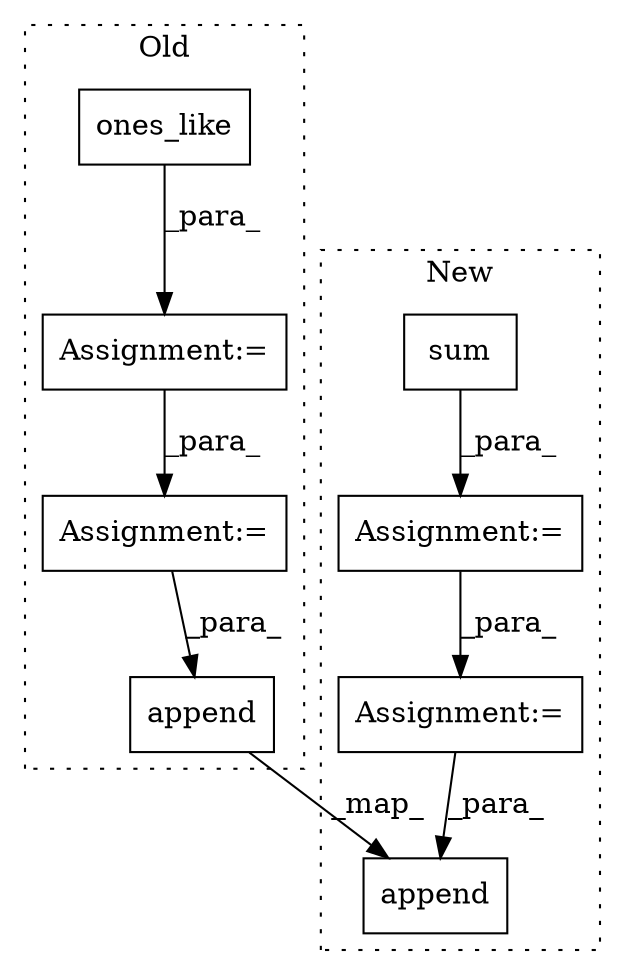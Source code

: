digraph G {
subgraph cluster0 {
1 [label="ones_like" a="32" s="8383,8402" l="10,1" shape="box"];
3 [label="Assignment:=" a="7" s="8358" l="1" shape="box"];
5 [label="append" a="32" s="8795,8803" l="7,1" shape="box"];
7 [label="Assignment:=" a="7" s="8768" l="1" shape="box"];
label = "Old";
style="dotted";
}
subgraph cluster1 {
2 [label="sum" a="32" s="8762,8778" l="4,1" shape="box"];
4 [label="Assignment:=" a="7" s="8755" l="1" shape="box"];
6 [label="append" a="32" s="8975,8983" l="7,1" shape="box"];
8 [label="Assignment:=" a="7" s="8928" l="1" shape="box"];
label = "New";
style="dotted";
}
1 -> 3 [label="_para_"];
2 -> 4 [label="_para_"];
3 -> 7 [label="_para_"];
4 -> 8 [label="_para_"];
5 -> 6 [label="_map_"];
7 -> 5 [label="_para_"];
8 -> 6 [label="_para_"];
}